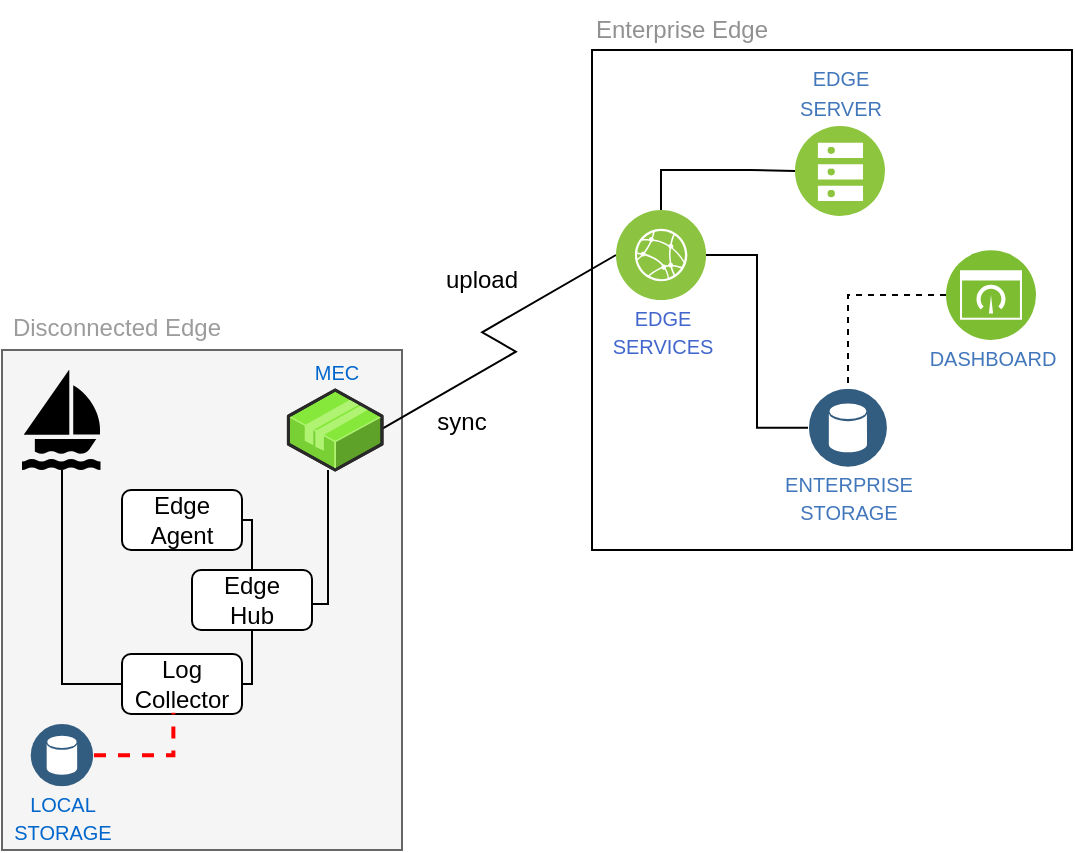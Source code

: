 <mxfile version="22.0.3" type="device">
  <diagram name="Chp8 Disconnected" id="_EOuFgVOPqxHIM8bU6si">
    <mxGraphModel dx="747" dy="545" grid="1" gridSize="10" guides="1" tooltips="1" connect="1" arrows="1" fold="1" page="1" pageScale="1" pageWidth="850" pageHeight="1100" math="0" shadow="0">
      <root>
        <mxCell id="XpTiEpnGM_Ns3KIpH3hn-0" />
        <mxCell id="XpTiEpnGM_Ns3KIpH3hn-1" parent="XpTiEpnGM_Ns3KIpH3hn-0" />
        <mxCell id="TjpzCvI2MwY2KL3KQCRa-0" value="" style="rounded=0;whiteSpace=wrap;html=1;labelBackgroundColor=none;fillColor=#f5f5f5;fontColor=#333333;strokeColor=#666666;" vertex="1" parent="XpTiEpnGM_Ns3KIpH3hn-1">
          <mxGeometry x="185" y="660" width="200" height="250" as="geometry" />
        </mxCell>
        <mxCell id="TjpzCvI2MwY2KL3KQCRa-36" value="" style="rounded=0;whiteSpace=wrap;html=1;" vertex="1" parent="XpTiEpnGM_Ns3KIpH3hn-1">
          <mxGeometry x="480" y="510" width="240" height="250" as="geometry" />
        </mxCell>
        <mxCell id="TjpzCvI2MwY2KL3KQCRa-3" value="&lt;font color=&quot;#0066cc&quot; style=&quot;font-size: 10px;&quot;&gt;LOCAL&lt;br&gt;STORAGE&lt;/font&gt;" style="aspect=fixed;perimeter=ellipsePerimeter;html=1;align=center;shadow=0;dashed=0;spacingTop=-5;image;image=img/lib/ibm/data/data_services.svg;labelBackgroundColor=none;" vertex="1" parent="XpTiEpnGM_Ns3KIpH3hn-1">
          <mxGeometry x="199" y="847" width="32" height="31.22" as="geometry" />
        </mxCell>
        <mxCell id="TjpzCvI2MwY2KL3KQCRa-7" style="edgeStyle=isometricEdgeStyle;rounded=0;orthogonalLoop=1;jettySize=auto;html=1;startArrow=none;startFill=0;exitX=0;exitY=0.5;exitDx=0;exitDy=0;endArrow=none;endFill=0;" edge="1" parent="XpTiEpnGM_Ns3KIpH3hn-1" source="TjpzCvI2MwY2KL3KQCRa-15">
          <mxGeometry relative="1" as="geometry">
            <mxPoint x="462" y="611.75" as="sourcePoint" />
            <mxPoint x="375" y="699.493" as="targetPoint" />
          </mxGeometry>
        </mxCell>
        <mxCell id="TjpzCvI2MwY2KL3KQCRa-9" style="edgeStyle=orthogonalEdgeStyle;rounded=0;orthogonalLoop=1;jettySize=auto;html=1;entryX=1;entryY=0.5;entryDx=0;entryDy=0;jumpStyle=arc;endArrow=none;endFill=0;" edge="1" parent="XpTiEpnGM_Ns3KIpH3hn-1" source="TjpzCvI2MwY2KL3KQCRa-11" target="TjpzCvI2MwY2KL3KQCRa-27">
          <mxGeometry relative="1" as="geometry">
            <mxPoint x="528" y="439" as="sourcePoint" />
            <mxPoint x="569.0" y="826.0" as="targetPoint" />
            <Array as="points">
              <mxPoint x="348" y="787" />
            </Array>
          </mxGeometry>
        </mxCell>
        <mxCell id="TjpzCvI2MwY2KL3KQCRa-11" value="&lt;font color=&quot;#0066cc&quot; style=&quot;font-size: 10px;&quot;&gt;MEC&lt;/font&gt;" style="verticalLabelPosition=top;html=1;verticalAlign=bottom;strokeWidth=1;align=center;outlineConnect=0;dashed=0;outlineConnect=0;shape=mxgraph.aws3d.application2;fillColor=#86E83A;strokeColor=#B0F373;aspect=fixed;labelPosition=center;" vertex="1" parent="XpTiEpnGM_Ns3KIpH3hn-1">
          <mxGeometry x="328.21" y="680" width="46.79" height="40" as="geometry" />
        </mxCell>
        <mxCell id="TjpzCvI2MwY2KL3KQCRa-38" style="edgeStyle=orthogonalEdgeStyle;rounded=0;orthogonalLoop=1;jettySize=auto;html=1;entryX=0;entryY=0.5;entryDx=0;entryDy=0;endArrow=none;endFill=0;" edge="1" parent="XpTiEpnGM_Ns3KIpH3hn-1" source="TjpzCvI2MwY2KL3KQCRa-15" target="TjpzCvI2MwY2KL3KQCRa-37">
          <mxGeometry relative="1" as="geometry" />
        </mxCell>
        <mxCell id="TjpzCvI2MwY2KL3KQCRa-39" style="edgeStyle=orthogonalEdgeStyle;rounded=0;orthogonalLoop=1;jettySize=auto;html=1;entryX=0;entryY=0.5;entryDx=0;entryDy=0;exitX=0.5;exitY=0;exitDx=0;exitDy=0;endArrow=none;endFill=0;" edge="1" parent="XpTiEpnGM_Ns3KIpH3hn-1" source="TjpzCvI2MwY2KL3KQCRa-15" target="TjpzCvI2MwY2KL3KQCRa-16">
          <mxGeometry relative="1" as="geometry" />
        </mxCell>
        <mxCell id="TjpzCvI2MwY2KL3KQCRa-15" value="&lt;font style=&quot;font-size: 10px;&quot; color=&quot;#4266cc&quot;&gt;EDGE &lt;br&gt;SERVICES&lt;/font&gt;" style="image;aspect=fixed;perimeter=ellipsePerimeter;html=1;align=center;shadow=0;dashed=0;fontColor=#4277BB;labelBackgroundColor=none;fontSize=12;spacingTop=-5;image=img/lib/ibm/infrastructure/edge_services.svg;labelBorderColor=none;" vertex="1" parent="XpTiEpnGM_Ns3KIpH3hn-1">
          <mxGeometry x="492" y="590" width="45" height="45" as="geometry" />
        </mxCell>
        <mxCell id="TjpzCvI2MwY2KL3KQCRa-40" style="edgeStyle=orthogonalEdgeStyle;rounded=0;orthogonalLoop=1;jettySize=auto;html=1;entryX=0.5;entryY=0;entryDx=0;entryDy=0;endArrow=none;endFill=0;dashed=1;exitX=0;exitY=0.5;exitDx=0;exitDy=0;" edge="1" parent="XpTiEpnGM_Ns3KIpH3hn-1" source="TjpzCvI2MwY2KL3KQCRa-43" target="TjpzCvI2MwY2KL3KQCRa-37">
          <mxGeometry relative="1" as="geometry" />
        </mxCell>
        <mxCell id="TjpzCvI2MwY2KL3KQCRa-16" value="&lt;font style=&quot;font-size: 10px;&quot;&gt;EDGE&lt;br&gt;SERVER&lt;br&gt;&lt;/font&gt;" style="image;aspect=fixed;perimeter=ellipsePerimeter;html=1;align=center;shadow=0;dashed=0;fontColor=#4277BB;labelBackgroundColor=default;fontSize=12;spacingTop=-5;image=img/lib/ibm/vpc/BareMetalServer.svg;labelPosition=center;verticalLabelPosition=top;verticalAlign=bottom;" vertex="1" parent="XpTiEpnGM_Ns3KIpH3hn-1">
          <mxGeometry x="581.5" y="548" width="45" height="45" as="geometry" />
        </mxCell>
        <mxCell id="TjpzCvI2MwY2KL3KQCRa-33" style="edgeStyle=orthogonalEdgeStyle;rounded=0;orthogonalLoop=1;jettySize=auto;html=1;entryX=0;entryY=0.5;entryDx=0;entryDy=0;exitX=0.5;exitY=1;exitDx=0;exitDy=0;exitPerimeter=0;endArrow=none;endFill=0;" edge="1" parent="XpTiEpnGM_Ns3KIpH3hn-1" source="TjpzCvI2MwY2KL3KQCRa-23" target="TjpzCvI2MwY2KL3KQCRa-28">
          <mxGeometry relative="1" as="geometry" />
        </mxCell>
        <mxCell id="TjpzCvI2MwY2KL3KQCRa-23" value="" style="shape=mxgraph.signs.sports.sail_boat;html=1;pointerEvents=1;fillColor=#000000;strokeColor=none;verticalLabelPosition=bottom;verticalAlign=top;align=center;" vertex="1" parent="XpTiEpnGM_Ns3KIpH3hn-1">
          <mxGeometry x="195" y="670" width="40" height="50" as="geometry" />
        </mxCell>
        <mxCell id="TjpzCvI2MwY2KL3KQCRa-31" style="edgeStyle=orthogonalEdgeStyle;rounded=0;orthogonalLoop=1;jettySize=auto;html=1;entryX=0.5;entryY=0;entryDx=0;entryDy=0;exitX=1;exitY=0.5;exitDx=0;exitDy=0;endArrow=none;endFill=0;" edge="1" parent="XpTiEpnGM_Ns3KIpH3hn-1" source="TjpzCvI2MwY2KL3KQCRa-25" target="TjpzCvI2MwY2KL3KQCRa-27">
          <mxGeometry relative="1" as="geometry" />
        </mxCell>
        <mxCell id="TjpzCvI2MwY2KL3KQCRa-25" value="Edge&lt;br&gt;Agent" style="rounded=1;whiteSpace=wrap;html=1;" vertex="1" parent="XpTiEpnGM_Ns3KIpH3hn-1">
          <mxGeometry x="245" y="730" width="60" height="30" as="geometry" />
        </mxCell>
        <mxCell id="TjpzCvI2MwY2KL3KQCRa-27" value="Edge&lt;br&gt;Hub" style="rounded=1;whiteSpace=wrap;html=1;" vertex="1" parent="XpTiEpnGM_Ns3KIpH3hn-1">
          <mxGeometry x="280" y="770" width="60" height="30" as="geometry" />
        </mxCell>
        <mxCell id="TjpzCvI2MwY2KL3KQCRa-32" style="edgeStyle=orthogonalEdgeStyle;rounded=0;orthogonalLoop=1;jettySize=auto;html=1;entryX=0.5;entryY=1;entryDx=0;entryDy=0;exitX=1;exitY=0.5;exitDx=0;exitDy=0;endArrow=none;endFill=0;" edge="1" parent="XpTiEpnGM_Ns3KIpH3hn-1" source="TjpzCvI2MwY2KL3KQCRa-28" target="TjpzCvI2MwY2KL3KQCRa-27">
          <mxGeometry relative="1" as="geometry" />
        </mxCell>
        <mxCell id="TjpzCvI2MwY2KL3KQCRa-28" value="Log&lt;br&gt;Collector" style="rounded=1;whiteSpace=wrap;html=1;" vertex="1" parent="XpTiEpnGM_Ns3KIpH3hn-1">
          <mxGeometry x="245" y="812" width="60" height="30" as="geometry" />
        </mxCell>
        <mxCell id="TjpzCvI2MwY2KL3KQCRa-35" style="edgeStyle=orthogonalEdgeStyle;rounded=0;orthogonalLoop=1;jettySize=auto;html=1;entryX=0.428;entryY=0.978;entryDx=0;entryDy=0;entryPerimeter=0;endArrow=none;endFill=0;dashed=1;strokeColor=#ff0000;strokeWidth=2;" edge="1" parent="XpTiEpnGM_Ns3KIpH3hn-1" source="TjpzCvI2MwY2KL3KQCRa-3" target="TjpzCvI2MwY2KL3KQCRa-28">
          <mxGeometry relative="1" as="geometry" />
        </mxCell>
        <mxCell id="TjpzCvI2MwY2KL3KQCRa-37" value="&lt;font size=&quot;1&quot;&gt;ENTERPRISE&lt;br&gt;STORAGE&lt;br&gt;&lt;/font&gt;" style="aspect=fixed;perimeter=ellipsePerimeter;html=1;align=center;shadow=0;dashed=0;fontColor=#4277BB;labelBackgroundColor=#ffffff;fontSize=12;spacingTop=-5;image;image=img/lib/ibm/data/data_services.svg;" vertex="1" parent="XpTiEpnGM_Ns3KIpH3hn-1">
          <mxGeometry x="588" y="679.39" width="40" height="39.06" as="geometry" />
        </mxCell>
        <mxCell id="TjpzCvI2MwY2KL3KQCRa-41" value="sync" style="text;strokeColor=none;align=center;fillColor=none;html=1;verticalAlign=middle;whiteSpace=wrap;rounded=0;" vertex="1" parent="XpTiEpnGM_Ns3KIpH3hn-1">
          <mxGeometry x="385" y="680.61" width="60" height="30" as="geometry" />
        </mxCell>
        <mxCell id="TjpzCvI2MwY2KL3KQCRa-42" value="upload" style="text;strokeColor=none;align=center;fillColor=none;html=1;verticalAlign=middle;whiteSpace=wrap;rounded=0;" vertex="1" parent="XpTiEpnGM_Ns3KIpH3hn-1">
          <mxGeometry x="395" y="610" width="60" height="30" as="geometry" />
        </mxCell>
        <mxCell id="TjpzCvI2MwY2KL3KQCRa-43" value="&lt;font style=&quot;font-size: 10px;&quot;&gt;DASHBOARD&lt;/font&gt;" style="image;aspect=fixed;perimeter=ellipsePerimeter;html=1;align=center;shadow=0;dashed=0;fontColor=#4277BB;labelBackgroundColor=default;fontSize=12;spacingTop=-5;image=img/lib/ibm/infrastructure/dashboard.svg;" vertex="1" parent="XpTiEpnGM_Ns3KIpH3hn-1">
          <mxGeometry x="657" y="610" width="45" height="45" as="geometry" />
        </mxCell>
        <mxCell id="WSZqG0UXFp1cN73Bm85c-0" value="&lt;font color=&quot;#919191&quot;&gt;Enterprise Edge&lt;/font&gt;" style="text;strokeColor=none;align=center;fillColor=none;html=1;verticalAlign=middle;whiteSpace=wrap;rounded=0;" vertex="1" parent="XpTiEpnGM_Ns3KIpH3hn-1">
          <mxGeometry x="480" y="485" width="90" height="30" as="geometry" />
        </mxCell>
        <mxCell id="wNunn4fz2jCyaEvYOUgY-0" value="&lt;font color=&quot;#9c9c9c&quot;&gt;Disconnected Edge&lt;/font&gt;" style="text;strokeColor=none;align=center;fillColor=none;html=1;verticalAlign=middle;whiteSpace=wrap;rounded=0;" vertex="1" parent="XpTiEpnGM_Ns3KIpH3hn-1">
          <mxGeometry x="185" y="634" width="115" height="30" as="geometry" />
        </mxCell>
      </root>
    </mxGraphModel>
  </diagram>
</mxfile>
